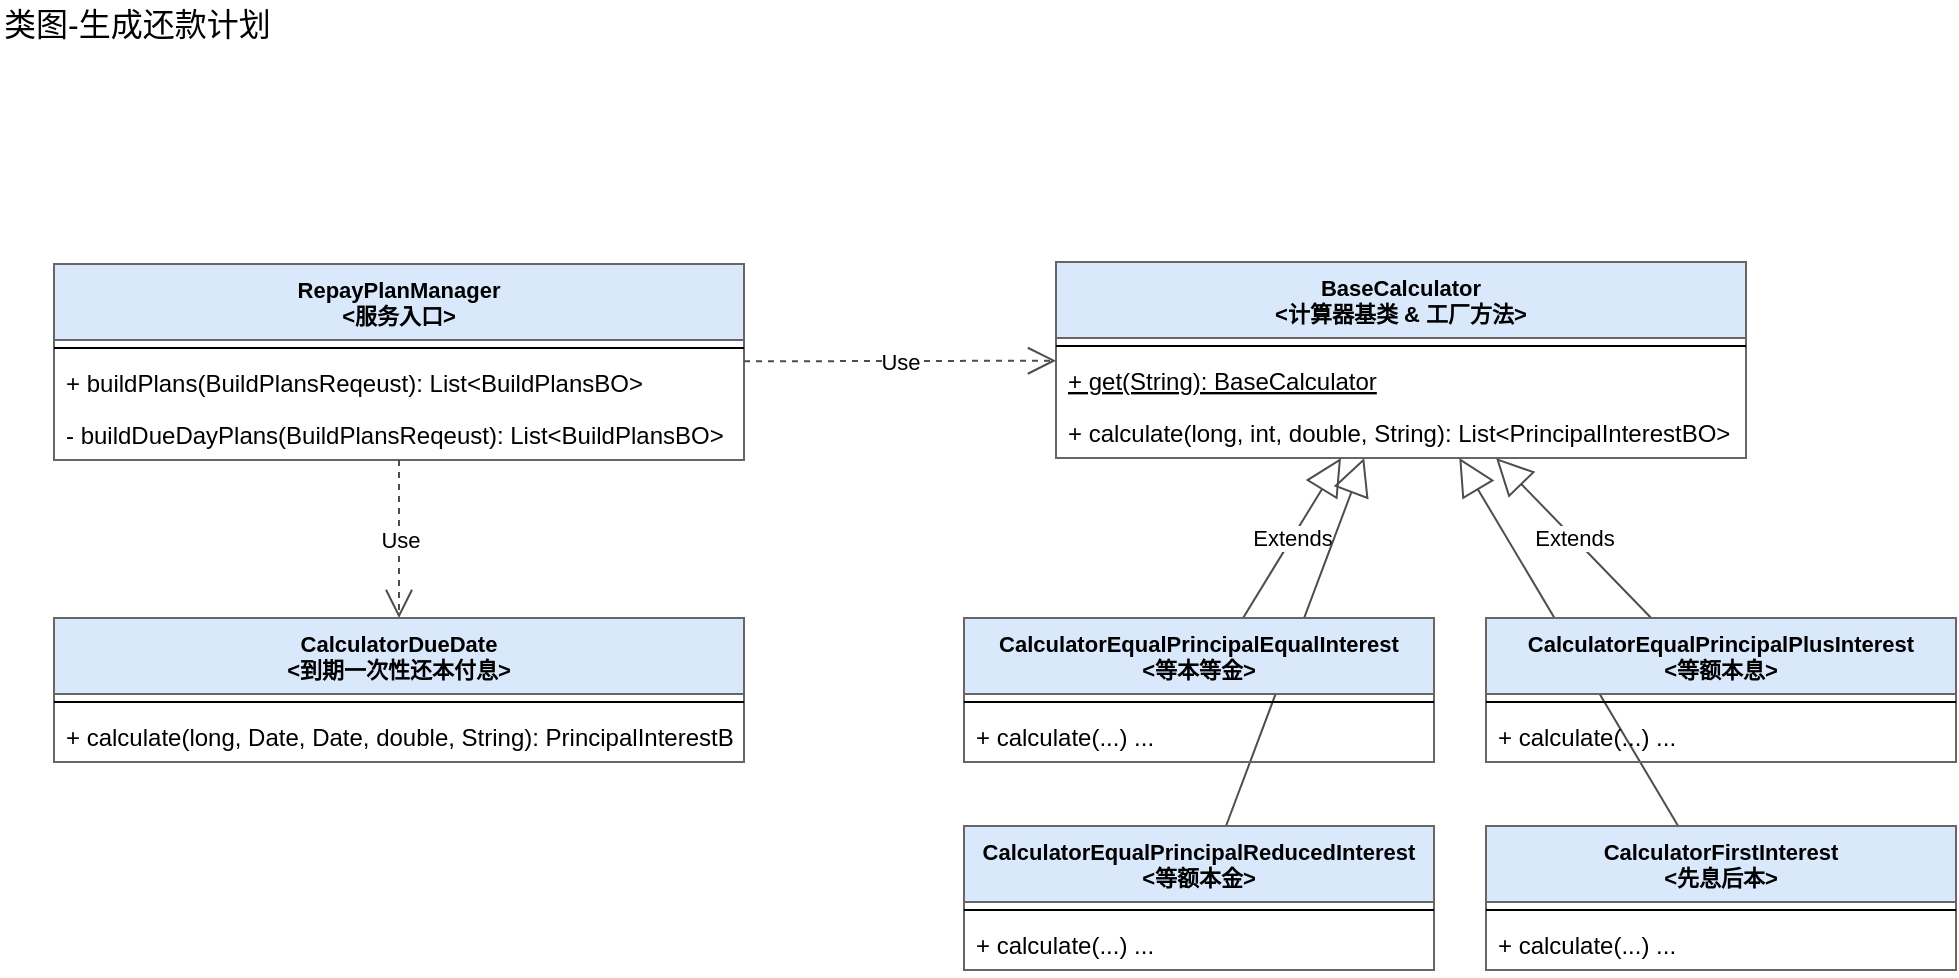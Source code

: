 <mxfile version="17.4.2" type="device"><diagram id="X0Ug_AWQdAZWY57tS8a1" name="07-02-类图-生成还款计划"><mxGraphModel dx="1342" dy="1025" grid="0" gridSize="10" guides="1" tooltips="1" connect="1" arrows="1" fold="1" page="1" pageScale="1" pageWidth="1100" pageHeight="850" math="0" shadow="0"><root><mxCell id="sEkyo4vWgLXnHr_76FgH-0"/><mxCell id="sEkyo4vWgLXnHr_76FgH-1" parent="sEkyo4vWgLXnHr_76FgH-0"/><mxCell id="AYfq0wTHoyHZoFiYMCrY-0" value="类图-生成还款计划" style="text;html=1;resizable=0;points=[];autosize=1;align=left;verticalAlign=top;spacingTop=-4;fontSize=16;fontColor=#000;fontStyle=0;spacingBottom=0;" parent="sEkyo4vWgLXnHr_76FgH-1" vertex="1"><mxGeometry x="34" y="27" width="143" height="19" as="geometry"/></mxCell><mxCell id="AYfq0wTHoyHZoFiYMCrY-22" value="RepayPlanManager&#10;&lt;服务入口&gt;" style="swimlane;fontStyle=1;align=center;verticalAlign=top;childLayout=stackLayout;horizontal=1;startSize=38;horizontalStack=0;resizeParent=1;resizeParentMax=0;resizeLast=0;collapsible=1;marginBottom=0;rounded=0;strokeColor=#666666;fillColor=#DAE8FC;fontSize=11;fontColor=#000;" parent="sEkyo4vWgLXnHr_76FgH-1" vertex="1"><mxGeometry x="61" y="159" width="345" height="98" as="geometry"/></mxCell><mxCell id="AYfq0wTHoyHZoFiYMCrY-24" value="" style="line;strokeWidth=1;fillColor=none;align=left;verticalAlign=middle;spacingTop=-1;spacingLeft=3;spacingRight=3;rotatable=0;labelPosition=right;points=[];portConstraint=eastwest;" parent="AYfq0wTHoyHZoFiYMCrY-22" vertex="1"><mxGeometry y="38" width="345" height="8" as="geometry"/></mxCell><mxCell id="AYfq0wTHoyHZoFiYMCrY-25" value="+ buildPlans(BuildPlansReqeust): List&lt;BuildPlansBO&gt;" style="text;strokeColor=none;fillColor=none;align=left;verticalAlign=top;spacingLeft=4;spacingRight=4;overflow=hidden;rotatable=0;points=[[0,0.5],[1,0.5]];portConstraint=eastwest;" parent="AYfq0wTHoyHZoFiYMCrY-22" vertex="1"><mxGeometry y="46" width="345" height="26" as="geometry"/></mxCell><mxCell id="AYfq0wTHoyHZoFiYMCrY-26" value="- buildDueDayPlans(BuildPlansReqeust): List&lt;BuildPlansBO&gt;" style="text;strokeColor=none;fillColor=none;align=left;verticalAlign=top;spacingLeft=4;spacingRight=4;overflow=hidden;rotatable=0;points=[[0,0.5],[1,0.5]];portConstraint=eastwest;" parent="AYfq0wTHoyHZoFiYMCrY-22" vertex="1"><mxGeometry y="72" width="345" height="26" as="geometry"/></mxCell><mxCell id="AYfq0wTHoyHZoFiYMCrY-27" value="BaseCalculator&#10;&lt;计算器基类 &amp; 工厂方法&gt;" style="swimlane;fontStyle=1;align=center;verticalAlign=top;childLayout=stackLayout;horizontal=1;startSize=38;horizontalStack=0;resizeParent=1;resizeParentMax=0;resizeLast=0;collapsible=1;marginBottom=0;rounded=0;strokeColor=#666666;fillColor=#DAE8FC;fontSize=11;fontColor=#000;" parent="sEkyo4vWgLXnHr_76FgH-1" vertex="1"><mxGeometry x="562" y="158" width="345" height="98" as="geometry"/></mxCell><mxCell id="AYfq0wTHoyHZoFiYMCrY-28" value="" style="line;strokeWidth=1;fillColor=none;align=left;verticalAlign=middle;spacingTop=-1;spacingLeft=3;spacingRight=3;rotatable=0;labelPosition=right;points=[];portConstraint=eastwest;" parent="AYfq0wTHoyHZoFiYMCrY-27" vertex="1"><mxGeometry y="38" width="345" height="8" as="geometry"/></mxCell><mxCell id="AYfq0wTHoyHZoFiYMCrY-29" value="+ get(String): BaseCalculator" style="text;strokeColor=none;fillColor=none;align=left;verticalAlign=top;spacingLeft=4;spacingRight=4;overflow=hidden;rotatable=0;points=[[0,0.5],[1,0.5]];portConstraint=eastwest;fontStyle=4" parent="AYfq0wTHoyHZoFiYMCrY-27" vertex="1"><mxGeometry y="46" width="345" height="26" as="geometry"/></mxCell><mxCell id="AYfq0wTHoyHZoFiYMCrY-30" value="+ calculate(long, int, double, String): List&lt;PrincipalInterestBO&gt;" style="text;strokeColor=none;fillColor=none;align=left;verticalAlign=top;spacingLeft=4;spacingRight=4;overflow=hidden;rotatable=0;points=[[0,0.5],[1,0.5]];portConstraint=eastwest;" parent="AYfq0wTHoyHZoFiYMCrY-27" vertex="1"><mxGeometry y="72" width="345" height="26" as="geometry"/></mxCell><mxCell id="AYfq0wTHoyHZoFiYMCrY-31" value="CalculatorDueDate&#10;&lt;到期一次性还本付息&gt;" style="swimlane;fontStyle=1;align=center;verticalAlign=top;childLayout=stackLayout;horizontal=1;startSize=38;horizontalStack=0;resizeParent=1;resizeParentMax=0;resizeLast=0;collapsible=1;marginBottom=0;rounded=0;strokeColor=#666666;fillColor=#DAE8FC;fontSize=11;fontColor=#000;" parent="sEkyo4vWgLXnHr_76FgH-1" vertex="1"><mxGeometry x="61" y="336" width="345" height="72" as="geometry"/></mxCell><mxCell id="AYfq0wTHoyHZoFiYMCrY-32" value="" style="line;strokeWidth=1;fillColor=none;align=left;verticalAlign=middle;spacingTop=-1;spacingLeft=3;spacingRight=3;rotatable=0;labelPosition=right;points=[];portConstraint=eastwest;" parent="AYfq0wTHoyHZoFiYMCrY-31" vertex="1"><mxGeometry y="38" width="345" height="8" as="geometry"/></mxCell><mxCell id="AYfq0wTHoyHZoFiYMCrY-34" value="+ calculate(long, Date, Date, double, String): PrincipalInterestBO" style="text;strokeColor=none;fillColor=none;align=left;verticalAlign=top;spacingLeft=4;spacingRight=4;overflow=hidden;rotatable=0;points=[[0,0.5],[1,0.5]];portConstraint=eastwest;" parent="AYfq0wTHoyHZoFiYMCrY-31" vertex="1"><mxGeometry y="46" width="345" height="26" as="geometry"/></mxCell><mxCell id="AYfq0wTHoyHZoFiYMCrY-35" value="Use" style="endArrow=open;endSize=12;dashed=1;html=1;strokeColor=#4D4D4D;strokeWidth=1;fontSize=11;fontColor=#000;align=center;" parent="sEkyo4vWgLXnHr_76FgH-1" source="AYfq0wTHoyHZoFiYMCrY-22" target="AYfq0wTHoyHZoFiYMCrY-31" edge="1"><mxGeometry width="160" relative="1" as="geometry"><mxPoint x="178" y="517" as="sourcePoint"/><mxPoint x="338" y="517" as="targetPoint"/></mxGeometry></mxCell><mxCell id="AYfq0wTHoyHZoFiYMCrY-36" value="Use" style="endArrow=open;endSize=12;dashed=1;html=1;strokeColor=#4D4D4D;strokeWidth=1;fontSize=11;fontColor=#000;align=center;" parent="sEkyo4vWgLXnHr_76FgH-1" source="AYfq0wTHoyHZoFiYMCrY-22" target="AYfq0wTHoyHZoFiYMCrY-27" edge="1"><mxGeometry width="160" relative="1" as="geometry"><mxPoint x="472" y="545" as="sourcePoint"/><mxPoint x="632" y="545" as="targetPoint"/></mxGeometry></mxCell><mxCell id="AYfq0wTHoyHZoFiYMCrY-49" value="Extends" style="endArrow=block;endSize=16;endFill=0;html=1;strokeColor=#4D4D4D;strokeWidth=1;fontSize=11;fontColor=#000;align=center;" parent="sEkyo4vWgLXnHr_76FgH-1" source="AYfq0wTHoyHZoFiYMCrY-37" target="AYfq0wTHoyHZoFiYMCrY-27" edge="1"><mxGeometry width="160" relative="1" as="geometry"><mxPoint x="421" y="588" as="sourcePoint"/><mxPoint x="581" y="588" as="targetPoint"/></mxGeometry></mxCell><mxCell id="AYfq0wTHoyHZoFiYMCrY-51" value="Extends" style="endArrow=block;endSize=16;endFill=0;html=1;strokeColor=#4D4D4D;strokeWidth=1;fontSize=11;fontColor=#000;align=center;" parent="sEkyo4vWgLXnHr_76FgH-1" source="AYfq0wTHoyHZoFiYMCrY-40" target="AYfq0wTHoyHZoFiYMCrY-27" edge="1"><mxGeometry width="160" relative="1" as="geometry"><mxPoint x="665.536" y="346" as="sourcePoint"/><mxPoint x="714.506" y="266" as="targetPoint"/></mxGeometry></mxCell><mxCell id="AYfq0wTHoyHZoFiYMCrY-52" value="Extends" style="endArrow=block;endSize=16;endFill=0;html=1;strokeColor=#4D4D4D;strokeWidth=1;fontSize=11;fontColor=#000;align=center;" parent="sEkyo4vWgLXnHr_76FgH-1" source="AYfq0wTHoyHZoFiYMCrY-43" target="AYfq0wTHoyHZoFiYMCrY-27" edge="1"><mxGeometry width="160" relative="1" as="geometry"><mxPoint x="675.536" y="356" as="sourcePoint"/><mxPoint x="724.506" y="276" as="targetPoint"/></mxGeometry></mxCell><mxCell id="AYfq0wTHoyHZoFiYMCrY-53" value="Extends" style="endArrow=block;endSize=16;endFill=0;html=1;strokeColor=#4D4D4D;strokeWidth=1;fontSize=11;fontColor=#000;align=center;" parent="sEkyo4vWgLXnHr_76FgH-1" source="AYfq0wTHoyHZoFiYMCrY-46" target="AYfq0wTHoyHZoFiYMCrY-27" edge="1"><mxGeometry width="160" relative="1" as="geometry"><mxPoint x="685.536" y="366" as="sourcePoint"/><mxPoint x="734.506" y="286" as="targetPoint"/></mxGeometry></mxCell><mxCell id="AYfq0wTHoyHZoFiYMCrY-37" value="CalculatorEqualPrincipalEqualInterest&#10;&lt;等本等金&gt;" style="swimlane;fontStyle=1;align=center;verticalAlign=top;childLayout=stackLayout;horizontal=1;startSize=38;horizontalStack=0;resizeParent=1;resizeParentMax=0;resizeLast=0;collapsible=1;marginBottom=0;rounded=0;strokeColor=#666666;fillColor=#DAE8FC;fontSize=11;fontColor=#000;" parent="sEkyo4vWgLXnHr_76FgH-1" vertex="1"><mxGeometry x="516" y="336" width="235" height="72" as="geometry"/></mxCell><mxCell id="AYfq0wTHoyHZoFiYMCrY-38" value="" style="line;strokeWidth=1;fillColor=none;align=left;verticalAlign=middle;spacingTop=-1;spacingLeft=3;spacingRight=3;rotatable=0;labelPosition=right;points=[];portConstraint=eastwest;" parent="AYfq0wTHoyHZoFiYMCrY-37" vertex="1"><mxGeometry y="38" width="235" height="8" as="geometry"/></mxCell><mxCell id="AYfq0wTHoyHZoFiYMCrY-39" value="+ calculate(...) ..." style="text;strokeColor=none;fillColor=none;align=left;verticalAlign=top;spacingLeft=4;spacingRight=4;overflow=hidden;rotatable=0;points=[[0,0.5],[1,0.5]];portConstraint=eastwest;" parent="AYfq0wTHoyHZoFiYMCrY-37" vertex="1"><mxGeometry y="46" width="235" height="26" as="geometry"/></mxCell><mxCell id="AYfq0wTHoyHZoFiYMCrY-40" value="CalculatorEqualPrincipalPlusInterest&#10;&lt;等额本息&gt;" style="swimlane;fontStyle=1;align=center;verticalAlign=top;childLayout=stackLayout;horizontal=1;startSize=38;horizontalStack=0;resizeParent=1;resizeParentMax=0;resizeLast=0;collapsible=1;marginBottom=0;rounded=0;strokeColor=#666666;fillColor=#DAE8FC;fontSize=11;fontColor=#000;" parent="sEkyo4vWgLXnHr_76FgH-1" vertex="1"><mxGeometry x="777" y="336" width="235" height="72" as="geometry"/></mxCell><mxCell id="AYfq0wTHoyHZoFiYMCrY-41" value="" style="line;strokeWidth=1;fillColor=none;align=left;verticalAlign=middle;spacingTop=-1;spacingLeft=3;spacingRight=3;rotatable=0;labelPosition=right;points=[];portConstraint=eastwest;" parent="AYfq0wTHoyHZoFiYMCrY-40" vertex="1"><mxGeometry y="38" width="235" height="8" as="geometry"/></mxCell><mxCell id="AYfq0wTHoyHZoFiYMCrY-42" value="+ calculate(...) ..." style="text;strokeColor=none;fillColor=none;align=left;verticalAlign=top;spacingLeft=4;spacingRight=4;overflow=hidden;rotatable=0;points=[[0,0.5],[1,0.5]];portConstraint=eastwest;" parent="AYfq0wTHoyHZoFiYMCrY-40" vertex="1"><mxGeometry y="46" width="235" height="26" as="geometry"/></mxCell><mxCell id="AYfq0wTHoyHZoFiYMCrY-43" value="CalculatorEqualPrincipalReducedInterest&#10;&lt;等额本金&gt;" style="swimlane;fontStyle=1;align=center;verticalAlign=top;childLayout=stackLayout;horizontal=1;startSize=38;horizontalStack=0;resizeParent=1;resizeParentMax=0;resizeLast=0;collapsible=1;marginBottom=0;rounded=0;strokeColor=#666666;fillColor=#DAE8FC;fontSize=11;fontColor=#000;" parent="sEkyo4vWgLXnHr_76FgH-1" vertex="1"><mxGeometry x="516" y="440" width="235" height="72" as="geometry"/></mxCell><mxCell id="AYfq0wTHoyHZoFiYMCrY-44" value="" style="line;strokeWidth=1;fillColor=none;align=left;verticalAlign=middle;spacingTop=-1;spacingLeft=3;spacingRight=3;rotatable=0;labelPosition=right;points=[];portConstraint=eastwest;" parent="AYfq0wTHoyHZoFiYMCrY-43" vertex="1"><mxGeometry y="38" width="235" height="8" as="geometry"/></mxCell><mxCell id="AYfq0wTHoyHZoFiYMCrY-45" value="+ calculate(...) ..." style="text;strokeColor=none;fillColor=none;align=left;verticalAlign=top;spacingLeft=4;spacingRight=4;overflow=hidden;rotatable=0;points=[[0,0.5],[1,0.5]];portConstraint=eastwest;" parent="AYfq0wTHoyHZoFiYMCrY-43" vertex="1"><mxGeometry y="46" width="235" height="26" as="geometry"/></mxCell><mxCell id="AYfq0wTHoyHZoFiYMCrY-46" value="CalculatorFirstInterest&#10;&lt;先息后本&gt;" style="swimlane;fontStyle=1;align=center;verticalAlign=top;childLayout=stackLayout;horizontal=1;startSize=38;horizontalStack=0;resizeParent=1;resizeParentMax=0;resizeLast=0;collapsible=1;marginBottom=0;rounded=0;strokeColor=#666666;fillColor=#DAE8FC;fontSize=11;fontColor=#000;" parent="sEkyo4vWgLXnHr_76FgH-1" vertex="1"><mxGeometry x="777" y="440" width="235" height="72" as="geometry"/></mxCell><mxCell id="AYfq0wTHoyHZoFiYMCrY-47" value="" style="line;strokeWidth=1;fillColor=none;align=left;verticalAlign=middle;spacingTop=-1;spacingLeft=3;spacingRight=3;rotatable=0;labelPosition=right;points=[];portConstraint=eastwest;" parent="AYfq0wTHoyHZoFiYMCrY-46" vertex="1"><mxGeometry y="38" width="235" height="8" as="geometry"/></mxCell><mxCell id="AYfq0wTHoyHZoFiYMCrY-48" value="+ calculate(...) ..." style="text;strokeColor=none;fillColor=none;align=left;verticalAlign=top;spacingLeft=4;spacingRight=4;overflow=hidden;rotatable=0;points=[[0,0.5],[1,0.5]];portConstraint=eastwest;" parent="AYfq0wTHoyHZoFiYMCrY-46" vertex="1"><mxGeometry y="46" width="235" height="26" as="geometry"/></mxCell></root></mxGraphModel></diagram></mxfile>